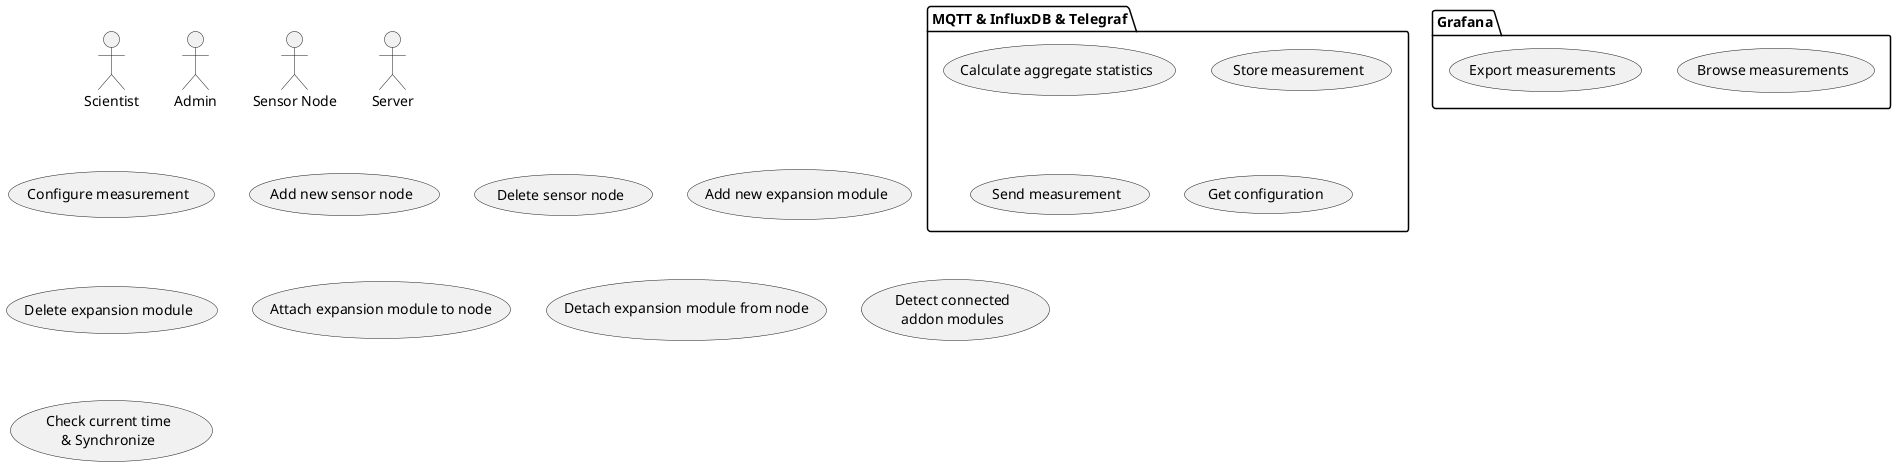 @startuml

actor Scientist
actor Admin
actor "Sensor Node" as node
actor Server


usecase "Configure measurement" as config_measurement
usecase "Add new sensor node" as add_node
usecase "Delete sensor node" as del_node
usecase "Add new expansion module" as add_module
usecase "Delete expansion module" as del_module

usecase "Attach expansion module to node" as attach_node
usecase "Detach expansion module from node" as detach_node 


package Grafana {
usecase "Browse measurements" as browse_data
usecase "Export measurements" as export_data
}

package "MQTT & InfluxDB & Telegraf" {
usecase "Calculate aggregate statistics" as aggregate
usecase "Store measurement" as store_data 
usecase "Send measurement"as send_data
usecase "Get configuration" as get_conf
}

usecase detect_modules as "Detect connected
addon modules"

usecase sync as "Check current time 
& Synchronize"


@enduml 
